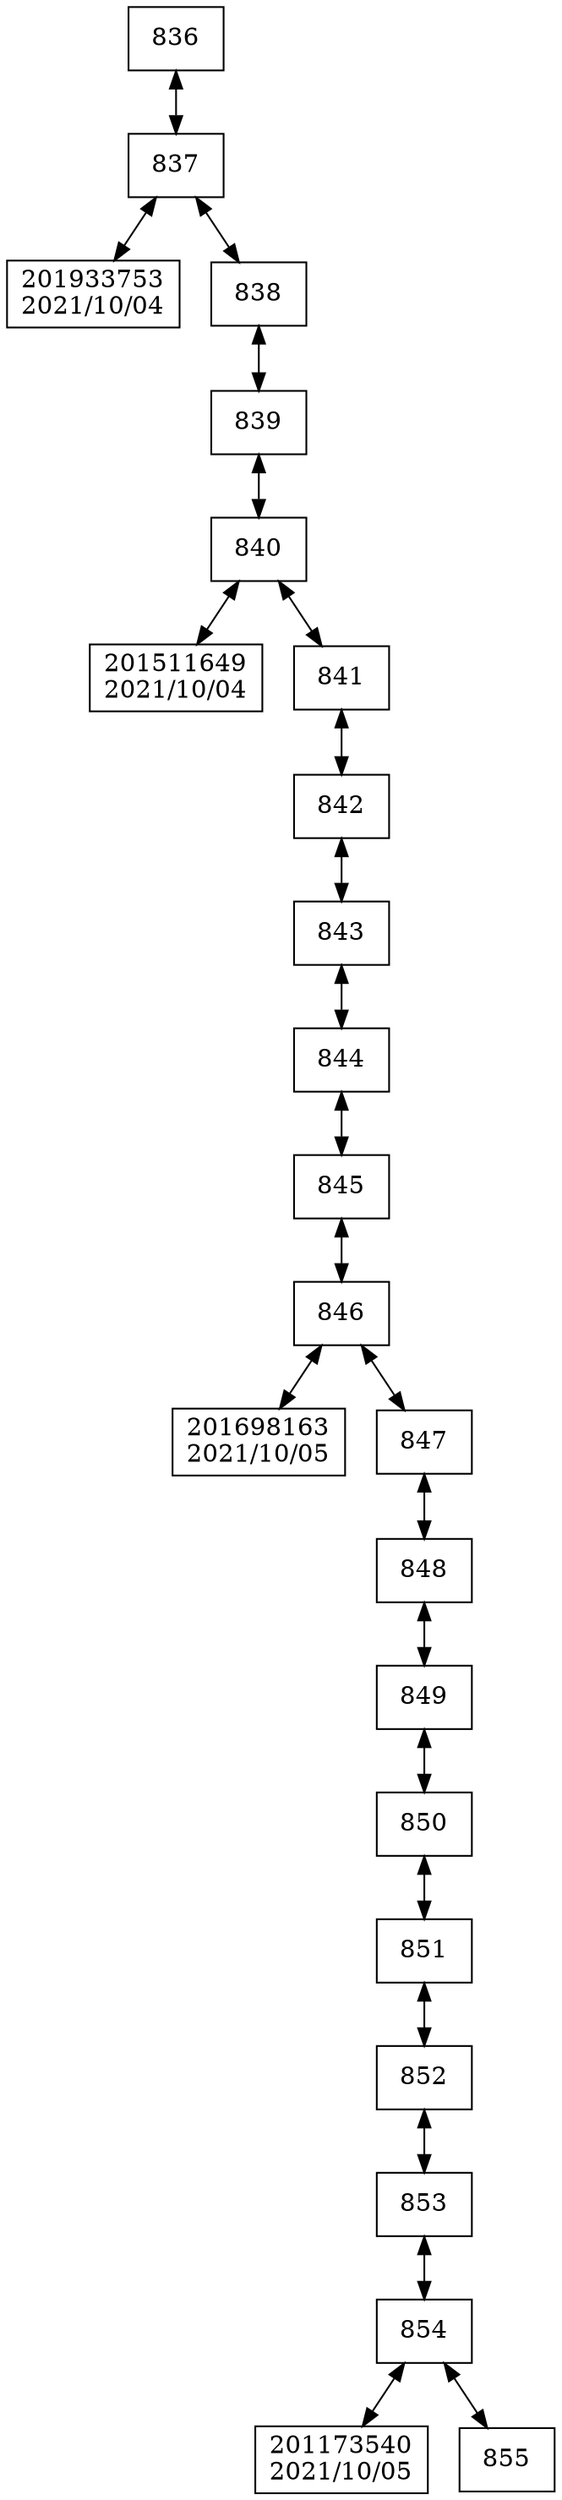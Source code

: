 digraph G{
 rankdir = TB; 
node [shape=box]; 
compound=true; 
"836"[label="836"];
"837"[label="837"];
"201933753"[label="201933753
2021/10/04"];
"838"[label="838"];
"839"[label="839"];
"840"[label="840"];
"201511649"[label="201511649
2021/10/04"];
"841"[label="841"];
"842"[label="842"];
"843"[label="843"];
"844"[label="844"];
"845"[label="845"];
"846"[label="846"];
"201698163"[label="201698163
2021/10/05"];
"847"[label="847"];
"848"[label="848"];
"849"[label="849"];
"850"[label="850"];
"851"[label="851"];
"852"[label="852"];
"853"[label="853"];
"854"[label="854"];
"201173540"[label="201173540
2021/10/05"];
"855"[label="855"];
"836" -> "837"[dir="both"];
"837" -> "201933753"[dir="both"];
"837" -> "838"[dir="both"];
"838" -> "839"[dir="both"];
"839" -> "840"[dir="both"];
"840" -> "201511649"[dir="both"];
"840" -> "841"[dir="both"];
"841" -> "842"[dir="both"];
"842" -> "843"[dir="both"];
"843" -> "844"[dir="both"];
"844" -> "845"[dir="both"];
"845" -> "846"[dir="both"];
"846" -> "201698163"[dir="both"];
"846" -> "847"[dir="both"];
"847" -> "848"[dir="both"];
"848" -> "849"[dir="both"];
"849" -> "850"[dir="both"];
"850" -> "851"[dir="both"];
"851" -> "852"[dir="both"];
"852" -> "853"[dir="both"];
"853" -> "854"[dir="both"];
"854" -> "201173540"[dir="both"];
"854" -> "855"[dir="both"];

}

